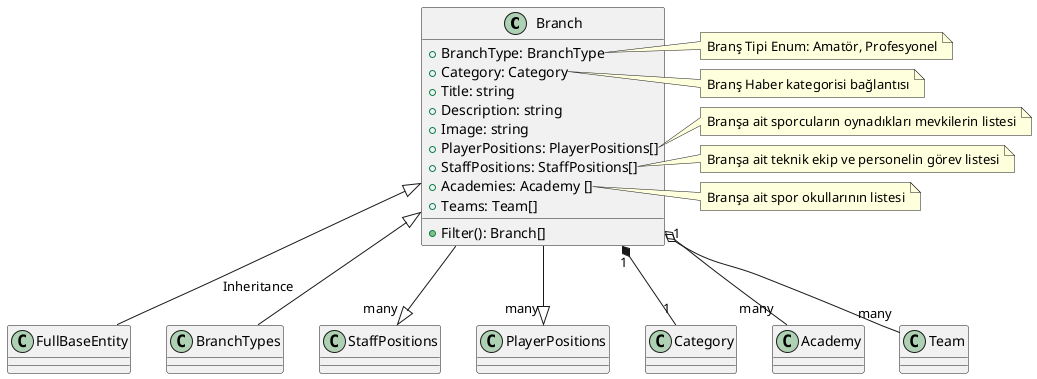 @startuml Branch Class Diagram

class Branch  {
    + BranchType: BranchType
    + Category: Category
    + Title: string
    + Description: string
    + Image: string
    + PlayerPositions: PlayerPositions[]
    + StaffPositions: StaffPositions[]
    + Academies: Academy []
    + Teams: Team[]

    + Filter(): Branch[]
}

Branch <|-- FullBaseEntity: Inheritance
Branch <|-- BranchTypes
Branch --|> "many" StaffPositions
Branch --|> "many" PlayerPositions
Branch "1" *-- "1" Category
Branch o-- "many" Academy
Branch "1" o-- "many" Team

note right of Branch::BranchType
Branş Tipi Enum: Amatör, Profesyonel
end note

note right of Branch::Category
Branş Haber kategorisi bağlantısı
end note

note right of Branch::PlayerPositions
Branşa ait sporcuların oynadıkları mevkilerin listesi
end note

note right of Branch::StaffPositions
Branşa ait teknik ekip ve personelin görev listesi
end note

note right of Branch::Academies
Branşa ait spor okullarının listesi
end note
 
@enduml